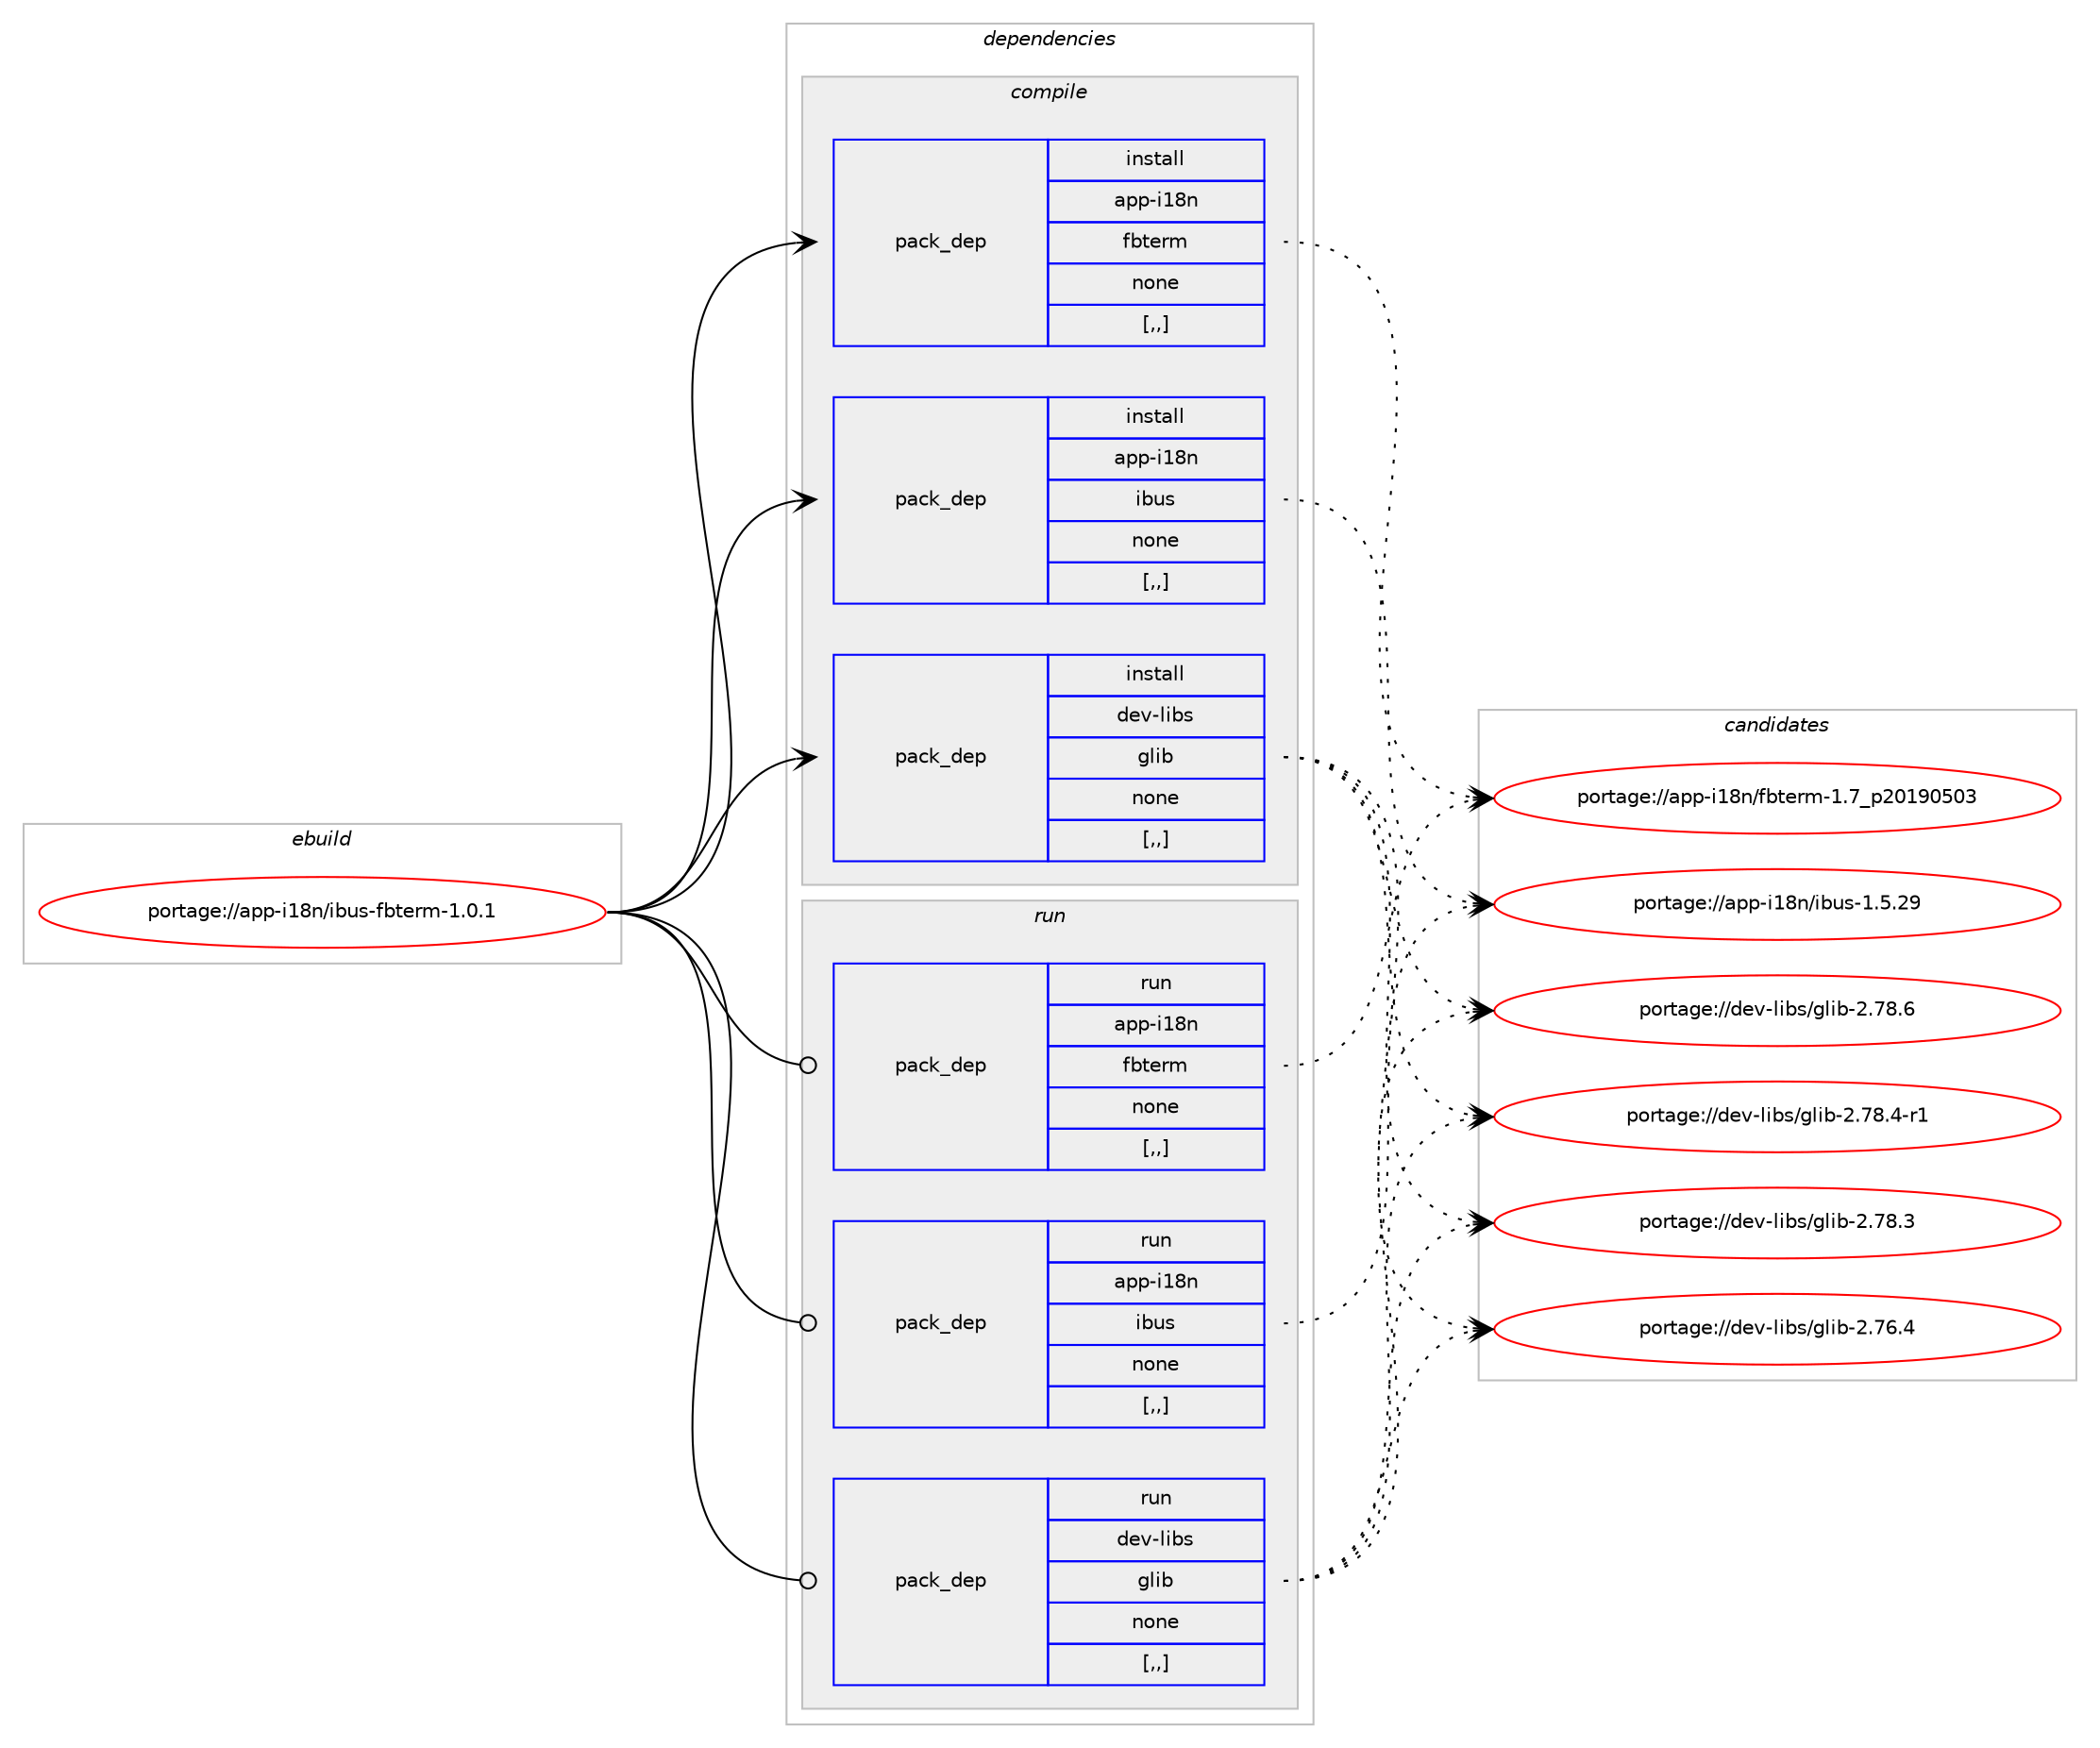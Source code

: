 digraph prolog {

# *************
# Graph options
# *************

newrank=true;
concentrate=true;
compound=true;
graph [rankdir=LR,fontname=Helvetica,fontsize=10,ranksep=1.5];#, ranksep=2.5, nodesep=0.2];
edge  [arrowhead=vee];
node  [fontname=Helvetica,fontsize=10];

# **********
# The ebuild
# **********

subgraph cluster_leftcol {
color=gray;
rank=same;
label=<<i>ebuild</i>>;
id [label="portage://app-i18n/ibus-fbterm-1.0.1", color=red, width=4, href="../app-i18n/ibus-fbterm-1.0.1.svg"];
}

# ****************
# The dependencies
# ****************

subgraph cluster_midcol {
color=gray;
label=<<i>dependencies</i>>;
subgraph cluster_compile {
fillcolor="#eeeeee";
style=filled;
label=<<i>compile</i>>;
subgraph pack25820 {
dependency37064 [label=<<TABLE BORDER="0" CELLBORDER="1" CELLSPACING="0" CELLPADDING="4" WIDTH="220"><TR><TD ROWSPAN="6" CELLPADDING="30">pack_dep</TD></TR><TR><TD WIDTH="110">install</TD></TR><TR><TD>app-i18n</TD></TR><TR><TD>fbterm</TD></TR><TR><TD>none</TD></TR><TR><TD>[,,]</TD></TR></TABLE>>, shape=none, color=blue];
}
id:e -> dependency37064:w [weight=20,style="solid",arrowhead="vee"];
subgraph pack25821 {
dependency37065 [label=<<TABLE BORDER="0" CELLBORDER="1" CELLSPACING="0" CELLPADDING="4" WIDTH="220"><TR><TD ROWSPAN="6" CELLPADDING="30">pack_dep</TD></TR><TR><TD WIDTH="110">install</TD></TR><TR><TD>app-i18n</TD></TR><TR><TD>ibus</TD></TR><TR><TD>none</TD></TR><TR><TD>[,,]</TD></TR></TABLE>>, shape=none, color=blue];
}
id:e -> dependency37065:w [weight=20,style="solid",arrowhead="vee"];
subgraph pack25822 {
dependency37066 [label=<<TABLE BORDER="0" CELLBORDER="1" CELLSPACING="0" CELLPADDING="4" WIDTH="220"><TR><TD ROWSPAN="6" CELLPADDING="30">pack_dep</TD></TR><TR><TD WIDTH="110">install</TD></TR><TR><TD>dev-libs</TD></TR><TR><TD>glib</TD></TR><TR><TD>none</TD></TR><TR><TD>[,,]</TD></TR></TABLE>>, shape=none, color=blue];
}
id:e -> dependency37066:w [weight=20,style="solid",arrowhead="vee"];
}
subgraph cluster_compileandrun {
fillcolor="#eeeeee";
style=filled;
label=<<i>compile and run</i>>;
}
subgraph cluster_run {
fillcolor="#eeeeee";
style=filled;
label=<<i>run</i>>;
subgraph pack25823 {
dependency37067 [label=<<TABLE BORDER="0" CELLBORDER="1" CELLSPACING="0" CELLPADDING="4" WIDTH="220"><TR><TD ROWSPAN="6" CELLPADDING="30">pack_dep</TD></TR><TR><TD WIDTH="110">run</TD></TR><TR><TD>app-i18n</TD></TR><TR><TD>fbterm</TD></TR><TR><TD>none</TD></TR><TR><TD>[,,]</TD></TR></TABLE>>, shape=none, color=blue];
}
id:e -> dependency37067:w [weight=20,style="solid",arrowhead="odot"];
subgraph pack25824 {
dependency37068 [label=<<TABLE BORDER="0" CELLBORDER="1" CELLSPACING="0" CELLPADDING="4" WIDTH="220"><TR><TD ROWSPAN="6" CELLPADDING="30">pack_dep</TD></TR><TR><TD WIDTH="110">run</TD></TR><TR><TD>app-i18n</TD></TR><TR><TD>ibus</TD></TR><TR><TD>none</TD></TR><TR><TD>[,,]</TD></TR></TABLE>>, shape=none, color=blue];
}
id:e -> dependency37068:w [weight=20,style="solid",arrowhead="odot"];
subgraph pack25825 {
dependency37069 [label=<<TABLE BORDER="0" CELLBORDER="1" CELLSPACING="0" CELLPADDING="4" WIDTH="220"><TR><TD ROWSPAN="6" CELLPADDING="30">pack_dep</TD></TR><TR><TD WIDTH="110">run</TD></TR><TR><TD>dev-libs</TD></TR><TR><TD>glib</TD></TR><TR><TD>none</TD></TR><TR><TD>[,,]</TD></TR></TABLE>>, shape=none, color=blue];
}
id:e -> dependency37069:w [weight=20,style="solid",arrowhead="odot"];
}
}

# **************
# The candidates
# **************

subgraph cluster_choices {
rank=same;
color=gray;
label=<<i>candidates</i>>;

subgraph choice25820 {
color=black;
nodesep=1;
choice97112112451054956110471029811610111410945494655951125048495748534851 [label="portage://app-i18n/fbterm-1.7_p20190503", color=red, width=4,href="../app-i18n/fbterm-1.7_p20190503.svg"];
dependency37064:e -> choice97112112451054956110471029811610111410945494655951125048495748534851:w [style=dotted,weight="100"];
}
subgraph choice25821 {
color=black;
nodesep=1;
choice97112112451054956110471059811711545494653465057 [label="portage://app-i18n/ibus-1.5.29", color=red, width=4,href="../app-i18n/ibus-1.5.29.svg"];
dependency37065:e -> choice97112112451054956110471059811711545494653465057:w [style=dotted,weight="100"];
}
subgraph choice25822 {
color=black;
nodesep=1;
choice1001011184510810598115471031081059845504655564654 [label="portage://dev-libs/glib-2.78.6", color=red, width=4,href="../dev-libs/glib-2.78.6.svg"];
choice10010111845108105981154710310810598455046555646524511449 [label="portage://dev-libs/glib-2.78.4-r1", color=red, width=4,href="../dev-libs/glib-2.78.4-r1.svg"];
choice1001011184510810598115471031081059845504655564651 [label="portage://dev-libs/glib-2.78.3", color=red, width=4,href="../dev-libs/glib-2.78.3.svg"];
choice1001011184510810598115471031081059845504655544652 [label="portage://dev-libs/glib-2.76.4", color=red, width=4,href="../dev-libs/glib-2.76.4.svg"];
dependency37066:e -> choice1001011184510810598115471031081059845504655564654:w [style=dotted,weight="100"];
dependency37066:e -> choice10010111845108105981154710310810598455046555646524511449:w [style=dotted,weight="100"];
dependency37066:e -> choice1001011184510810598115471031081059845504655564651:w [style=dotted,weight="100"];
dependency37066:e -> choice1001011184510810598115471031081059845504655544652:w [style=dotted,weight="100"];
}
subgraph choice25823 {
color=black;
nodesep=1;
choice97112112451054956110471029811610111410945494655951125048495748534851 [label="portage://app-i18n/fbterm-1.7_p20190503", color=red, width=4,href="../app-i18n/fbterm-1.7_p20190503.svg"];
dependency37067:e -> choice97112112451054956110471029811610111410945494655951125048495748534851:w [style=dotted,weight="100"];
}
subgraph choice25824 {
color=black;
nodesep=1;
choice97112112451054956110471059811711545494653465057 [label="portage://app-i18n/ibus-1.5.29", color=red, width=4,href="../app-i18n/ibus-1.5.29.svg"];
dependency37068:e -> choice97112112451054956110471059811711545494653465057:w [style=dotted,weight="100"];
}
subgraph choice25825 {
color=black;
nodesep=1;
choice1001011184510810598115471031081059845504655564654 [label="portage://dev-libs/glib-2.78.6", color=red, width=4,href="../dev-libs/glib-2.78.6.svg"];
choice10010111845108105981154710310810598455046555646524511449 [label="portage://dev-libs/glib-2.78.4-r1", color=red, width=4,href="../dev-libs/glib-2.78.4-r1.svg"];
choice1001011184510810598115471031081059845504655564651 [label="portage://dev-libs/glib-2.78.3", color=red, width=4,href="../dev-libs/glib-2.78.3.svg"];
choice1001011184510810598115471031081059845504655544652 [label="portage://dev-libs/glib-2.76.4", color=red, width=4,href="../dev-libs/glib-2.76.4.svg"];
dependency37069:e -> choice1001011184510810598115471031081059845504655564654:w [style=dotted,weight="100"];
dependency37069:e -> choice10010111845108105981154710310810598455046555646524511449:w [style=dotted,weight="100"];
dependency37069:e -> choice1001011184510810598115471031081059845504655564651:w [style=dotted,weight="100"];
dependency37069:e -> choice1001011184510810598115471031081059845504655544652:w [style=dotted,weight="100"];
}
}

}
